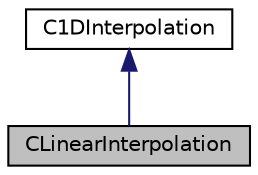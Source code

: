 digraph "CLinearInterpolation"
{
 // LATEX_PDF_SIZE
  edge [fontname="Helvetica",fontsize="10",labelfontname="Helvetica",labelfontsize="10"];
  node [fontname="Helvetica",fontsize="10",shape=record];
  Node1 [label="CLinearInterpolation",height=0.2,width=0.4,color="black", fillcolor="grey75", style="filled", fontcolor="black",tooltip="Linear interpolation."];
  Node2 -> Node1 [dir="back",color="midnightblue",fontsize="10",style="solid",fontname="Helvetica"];
  Node2 [label="C1DInterpolation",height=0.2,width=0.4,color="black", fillcolor="white", style="filled",URL="$classC1DInterpolation.html",tooltip="Base class for 1D interpolation."];
}
